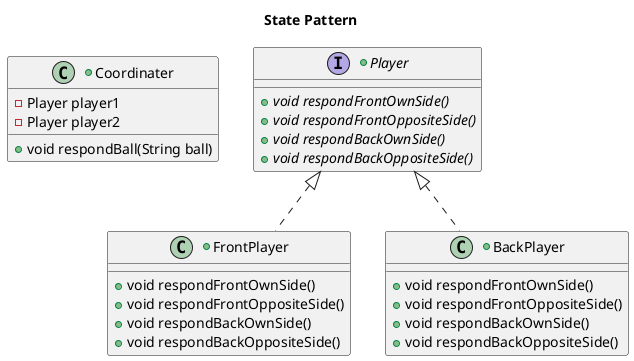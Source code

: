 @startuml
title State Pattern

+class Coordinater {
    - Player player1
    - Player player2
    + void respondBall(String ball)
}

+interface Player {
 + {abstract} void respondFrontOwnSide()
 + {abstract} void respondFrontOppositeSide()
 + {abstract} void respondBackOwnSide()
 + {abstract} void respondBackOppositeSide()

}

+class FrontPlayer implements Player {
 + void respondFrontOwnSide()
 + void respondFrontOppositeSide()
 + void respondBackOwnSide()
 + void respondBackOppositeSide()
}

+class BackPlayer implements Player {
 + void respondFrontOwnSide()
 + void respondFrontOppositeSide()
 + void respondBackOwnSide()
 + void respondBackOppositeSide()
}

@enduml